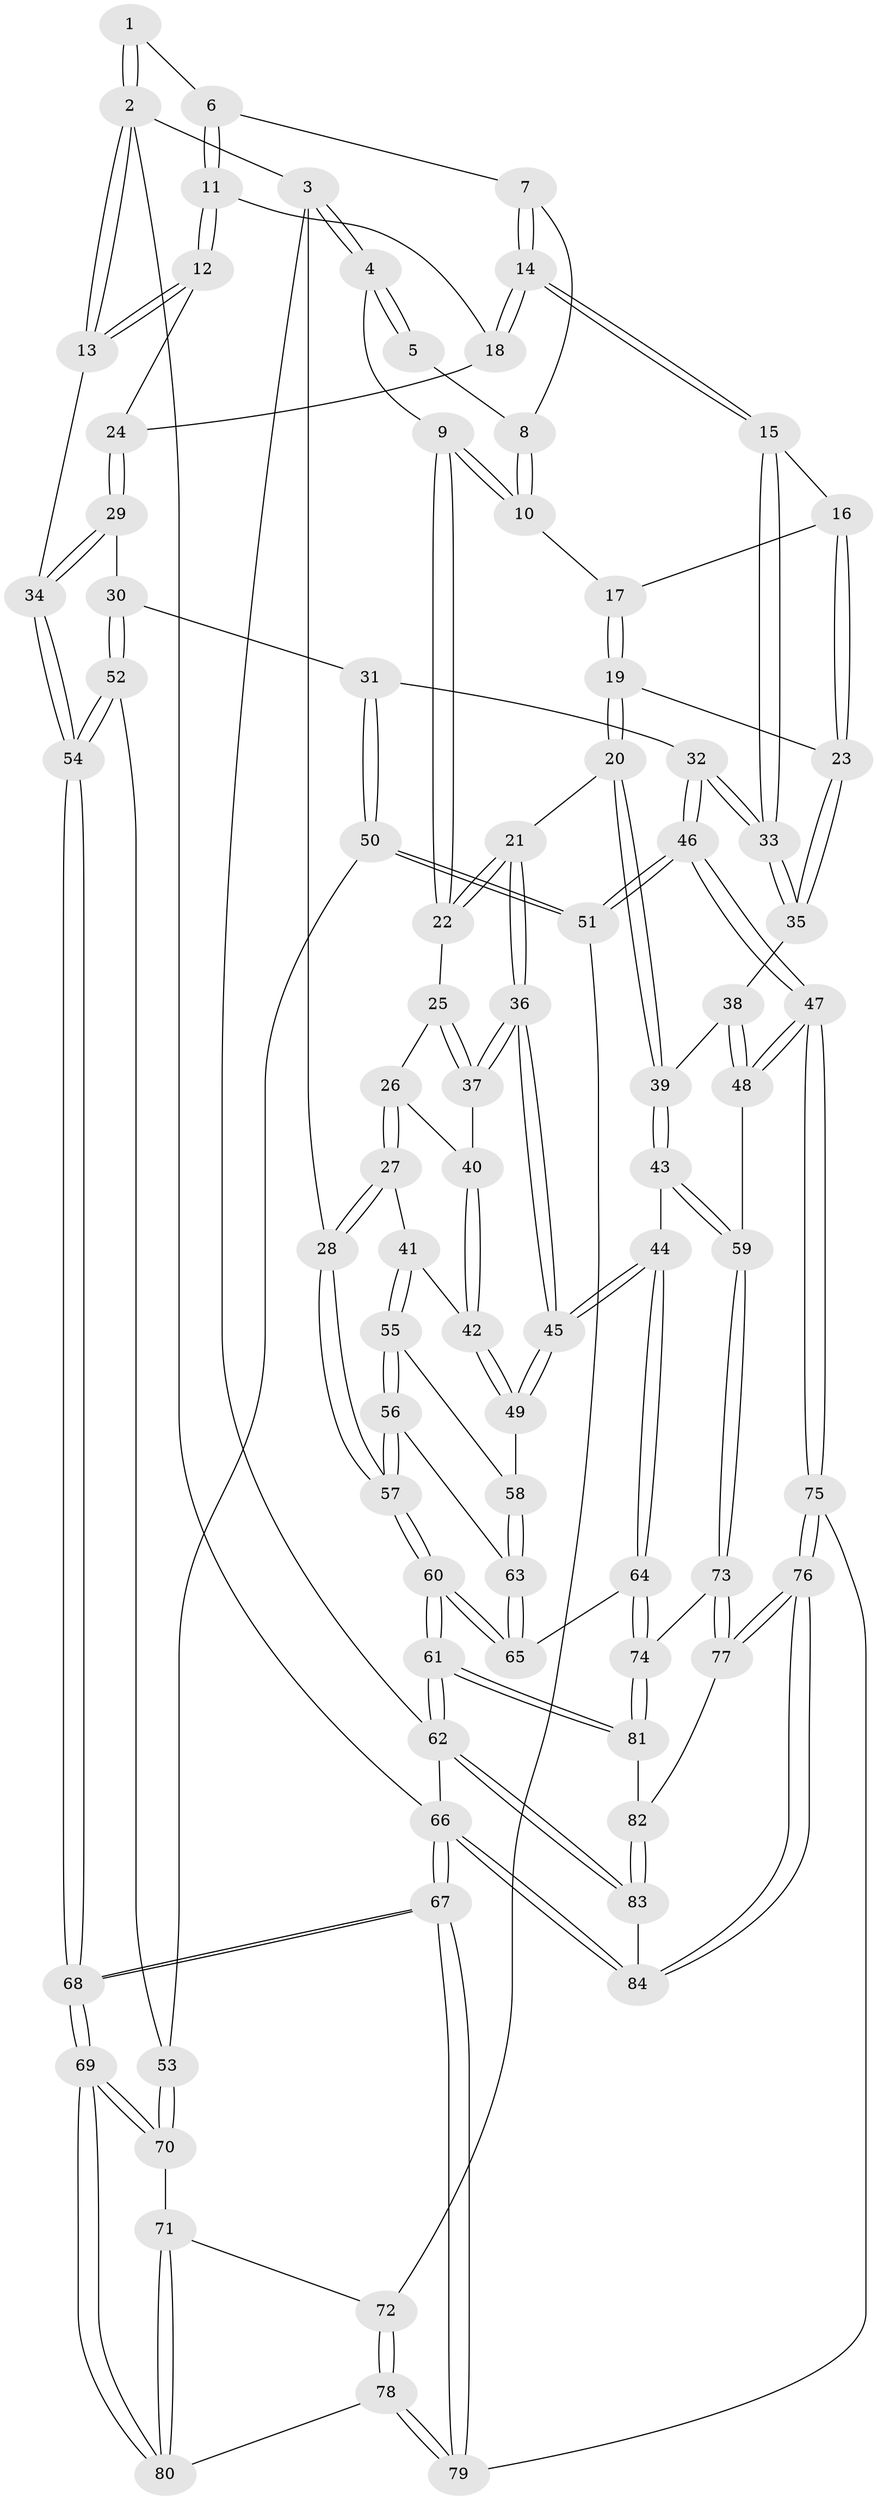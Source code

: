 // Generated by graph-tools (version 1.1) at 2025/01/03/09/25 05:01:02]
// undirected, 84 vertices, 207 edges
graph export_dot {
graph [start="1"]
  node [color=gray90,style=filled];
  1 [pos="+0.8081676855500525+0"];
  2 [pos="+1+0"];
  3 [pos="+0+0"];
  4 [pos="+0.0577585356869377+0"];
  5 [pos="+0.6461362759060161+0"];
  6 [pos="+0.81418406289644+0.09188641373557496"];
  7 [pos="+0.6426193509136159+0.07811483871676901"];
  8 [pos="+0.6090989594147092+0.038461683881471614"];
  9 [pos="+0.2695770064816355+0.08070046414496482"];
  10 [pos="+0.48310197161879975+0.12604787847983662"];
  11 [pos="+0.82309341154353+0.10822903757139492"];
  12 [pos="+1+0.14088606883924018"];
  13 [pos="+1+0.023280059307452416"];
  14 [pos="+0.6934953411812812+0.2450081770449777"];
  15 [pos="+0.6902862291317049+0.2506407549301363"];
  16 [pos="+0.5170967235162962+0.17764543631018115"];
  17 [pos="+0.4996409735062078+0.16678849286789457"];
  18 [pos="+0.7746234205535742+0.20770448602422314"];
  19 [pos="+0.48250935970934467+0.28071776254530245"];
  20 [pos="+0.40922138242763506+0.33605560487394526"];
  21 [pos="+0.34904082913681483+0.3252503566936914"];
  22 [pos="+0.2692397204899818+0.22032751041276674"];
  23 [pos="+0.5930258621190522+0.3162882788991123"];
  24 [pos="+0.8982898397556627+0.27337232880229634"];
  25 [pos="+0.22517501138674426+0.259800742619988"];
  26 [pos="+0.13077443170669106+0.33339578228646966"];
  27 [pos="+0+0.19129587703352754"];
  28 [pos="+0+0.10658514461425521"];
  29 [pos="+0.8869769175579555+0.37749343572697264"];
  30 [pos="+0.8869723623882038+0.37749862740963197"];
  31 [pos="+0.8051241824380769+0.38803724127018213"];
  32 [pos="+0.6794819080139518+0.3304564042014273"];
  33 [pos="+0.6743359144924096+0.32440063211119385"];
  34 [pos="+1+0.3741814823280289"];
  35 [pos="+0.6319073346337406+0.3354879568487377"];
  36 [pos="+0.2901736423355502+0.4855610649562549"];
  37 [pos="+0.2315348123406305+0.4185131202888686"];
  38 [pos="+0.622777077965449+0.3441369060729058"];
  39 [pos="+0.48353872620681443+0.4238764586578247"];
  40 [pos="+0.13001333991210817+0.3456350153706897"];
  41 [pos="+0.062382753225827765+0.43001580290450686"];
  42 [pos="+0.11231568709054959+0.4031390043918731"];
  43 [pos="+0.48399699243135647+0.557449149223488"];
  44 [pos="+0.31588209432367265+0.578449912152073"];
  45 [pos="+0.28510958698702876+0.5375464882940485"];
  46 [pos="+0.6757936062819884+0.606922363788065"];
  47 [pos="+0.6503065501001822+0.6174806204092455"];
  48 [pos="+0.5560841876965564+0.5942369899350428"];
  49 [pos="+0.19029951761658562+0.5212289750492464"];
  50 [pos="+0.7530387094195599+0.589638697362713"];
  51 [pos="+0.7203192965419997+0.6054114015966056"];
  52 [pos="+0.9355381401730536+0.5713661756946025"];
  53 [pos="+0.9206254635567154+0.5785324246346614"];
  54 [pos="+1+0.613918294373698"];
  55 [pos="+0.030607162651542494+0.4608832673960808"];
  56 [pos="+0+0.5859368543854299"];
  57 [pos="+0+0.5997807674579277"];
  58 [pos="+0.16033957632729084+0.5359398073669894"];
  59 [pos="+0.5480970482274141+0.593630144684222"];
  60 [pos="+0+0.9388765609187594"];
  61 [pos="+0+1"];
  62 [pos="+0+1"];
  63 [pos="+0.1153435505832557+0.5663909129341494"];
  64 [pos="+0.26788333172060724+0.7493305671463903"];
  65 [pos="+0.15682497481347624+0.7659387059558259"];
  66 [pos="+1+1"];
  67 [pos="+1+1"];
  68 [pos="+1+1"];
  69 [pos="+1+0.8692272807178829"];
  70 [pos="+0.8909495661451786+0.7203322688929673"];
  71 [pos="+0.8478692606415715+0.7324139137242701"];
  72 [pos="+0.7835039952940794+0.7013908554106282"];
  73 [pos="+0.4520344941576508+0.795762128320474"];
  74 [pos="+0.28825986850265206+0.7706473609768553"];
  75 [pos="+0.6412750886327873+0.9271865871644337"];
  76 [pos="+0.6317017723504689+0.9404846445692313"];
  77 [pos="+0.4878007083752892+0.8344827298953028"];
  78 [pos="+0.7719693100291898+0.8523867474394904"];
  79 [pos="+0.6852367095004074+0.9069516289889207"];
  80 [pos="+0.8286814675170205+0.839698987265605"];
  81 [pos="+0.2975378843447978+0.8619928934599165"];
  82 [pos="+0.3272503677208512+0.9752541309326389"];
  83 [pos="+0.34616132297195196+1"];
  84 [pos="+0.6095769773605576+1"];
  1 -- 2;
  1 -- 2;
  1 -- 6;
  2 -- 3;
  2 -- 13;
  2 -- 13;
  2 -- 66;
  3 -- 4;
  3 -- 4;
  3 -- 28;
  3 -- 62;
  4 -- 5;
  4 -- 5;
  4 -- 9;
  5 -- 8;
  6 -- 7;
  6 -- 11;
  6 -- 11;
  7 -- 8;
  7 -- 14;
  7 -- 14;
  8 -- 10;
  8 -- 10;
  9 -- 10;
  9 -- 10;
  9 -- 22;
  9 -- 22;
  10 -- 17;
  11 -- 12;
  11 -- 12;
  11 -- 18;
  12 -- 13;
  12 -- 13;
  12 -- 24;
  13 -- 34;
  14 -- 15;
  14 -- 15;
  14 -- 18;
  14 -- 18;
  15 -- 16;
  15 -- 33;
  15 -- 33;
  16 -- 17;
  16 -- 23;
  16 -- 23;
  17 -- 19;
  17 -- 19;
  18 -- 24;
  19 -- 20;
  19 -- 20;
  19 -- 23;
  20 -- 21;
  20 -- 39;
  20 -- 39;
  21 -- 22;
  21 -- 22;
  21 -- 36;
  21 -- 36;
  22 -- 25;
  23 -- 35;
  23 -- 35;
  24 -- 29;
  24 -- 29;
  25 -- 26;
  25 -- 37;
  25 -- 37;
  26 -- 27;
  26 -- 27;
  26 -- 40;
  27 -- 28;
  27 -- 28;
  27 -- 41;
  28 -- 57;
  28 -- 57;
  29 -- 30;
  29 -- 34;
  29 -- 34;
  30 -- 31;
  30 -- 52;
  30 -- 52;
  31 -- 32;
  31 -- 50;
  31 -- 50;
  32 -- 33;
  32 -- 33;
  32 -- 46;
  32 -- 46;
  33 -- 35;
  33 -- 35;
  34 -- 54;
  34 -- 54;
  35 -- 38;
  36 -- 37;
  36 -- 37;
  36 -- 45;
  36 -- 45;
  37 -- 40;
  38 -- 39;
  38 -- 48;
  38 -- 48;
  39 -- 43;
  39 -- 43;
  40 -- 42;
  40 -- 42;
  41 -- 42;
  41 -- 55;
  41 -- 55;
  42 -- 49;
  42 -- 49;
  43 -- 44;
  43 -- 59;
  43 -- 59;
  44 -- 45;
  44 -- 45;
  44 -- 64;
  44 -- 64;
  45 -- 49;
  45 -- 49;
  46 -- 47;
  46 -- 47;
  46 -- 51;
  46 -- 51;
  47 -- 48;
  47 -- 48;
  47 -- 75;
  47 -- 75;
  48 -- 59;
  49 -- 58;
  50 -- 51;
  50 -- 51;
  50 -- 53;
  51 -- 72;
  52 -- 53;
  52 -- 54;
  52 -- 54;
  53 -- 70;
  53 -- 70;
  54 -- 68;
  54 -- 68;
  55 -- 56;
  55 -- 56;
  55 -- 58;
  56 -- 57;
  56 -- 57;
  56 -- 63;
  57 -- 60;
  57 -- 60;
  58 -- 63;
  58 -- 63;
  59 -- 73;
  59 -- 73;
  60 -- 61;
  60 -- 61;
  60 -- 65;
  60 -- 65;
  61 -- 62;
  61 -- 62;
  61 -- 81;
  61 -- 81;
  62 -- 83;
  62 -- 83;
  62 -- 66;
  63 -- 65;
  63 -- 65;
  64 -- 65;
  64 -- 74;
  64 -- 74;
  66 -- 67;
  66 -- 67;
  66 -- 84;
  66 -- 84;
  67 -- 68;
  67 -- 68;
  67 -- 79;
  67 -- 79;
  68 -- 69;
  68 -- 69;
  69 -- 70;
  69 -- 70;
  69 -- 80;
  69 -- 80;
  70 -- 71;
  71 -- 72;
  71 -- 80;
  71 -- 80;
  72 -- 78;
  72 -- 78;
  73 -- 74;
  73 -- 77;
  73 -- 77;
  74 -- 81;
  74 -- 81;
  75 -- 76;
  75 -- 76;
  75 -- 79;
  76 -- 77;
  76 -- 77;
  76 -- 84;
  76 -- 84;
  77 -- 82;
  78 -- 79;
  78 -- 79;
  78 -- 80;
  81 -- 82;
  82 -- 83;
  82 -- 83;
  83 -- 84;
}
